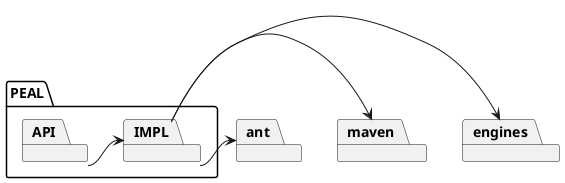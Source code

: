 @startuml
package ant
package maven
package engines

package PEAL {
	package IMPL
	package API

	API -> IMPL
	IMPL -> ant
	IMPL -> maven
	IMPL -> engines
}


hide empty members
hide empty methods
hide circle

skinparam monochrome true
skinparam shadowing false
skinparam packageStyle rect
@enduml

